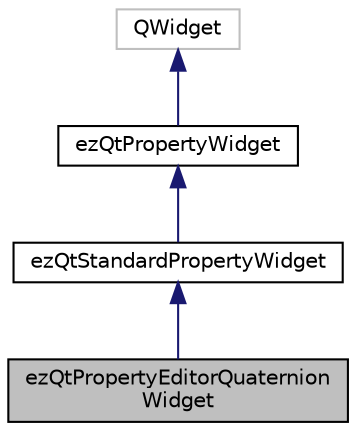 digraph "ezQtPropertyEditorQuaternionWidget"
{
 // LATEX_PDF_SIZE
  edge [fontname="Helvetica",fontsize="10",labelfontname="Helvetica",labelfontsize="10"];
  node [fontname="Helvetica",fontsize="10",shape=record];
  Node1 [label="ezQtPropertyEditorQuaternion\lWidget",height=0.2,width=0.4,color="black", fillcolor="grey75", style="filled", fontcolor="black",tooltip="*** QUATERNION ***"];
  Node2 -> Node1 [dir="back",color="midnightblue",fontsize="10",style="solid",fontname="Helvetica"];
  Node2 [label="ezQtStandardPropertyWidget",height=0.2,width=0.4,color="black", fillcolor="white", style="filled",URL="$da/d45/classez_qt_standard_property_widget.htm",tooltip="Base class for most 'simple' property type widgets. Implements some of the standard functionality."];
  Node3 -> Node2 [dir="back",color="midnightblue",fontsize="10",style="solid",fontname="Helvetica"];
  Node3 [label="ezQtPropertyWidget",height=0.2,width=0.4,color="black", fillcolor="white", style="filled",URL="$d2/d70/classez_qt_property_widget.htm",tooltip="Base class for all property widgets."];
  Node4 -> Node3 [dir="back",color="midnightblue",fontsize="10",style="solid",fontname="Helvetica"];
  Node4 [label="QWidget",height=0.2,width=0.4,color="grey75", fillcolor="white", style="filled",tooltip=" "];
}
